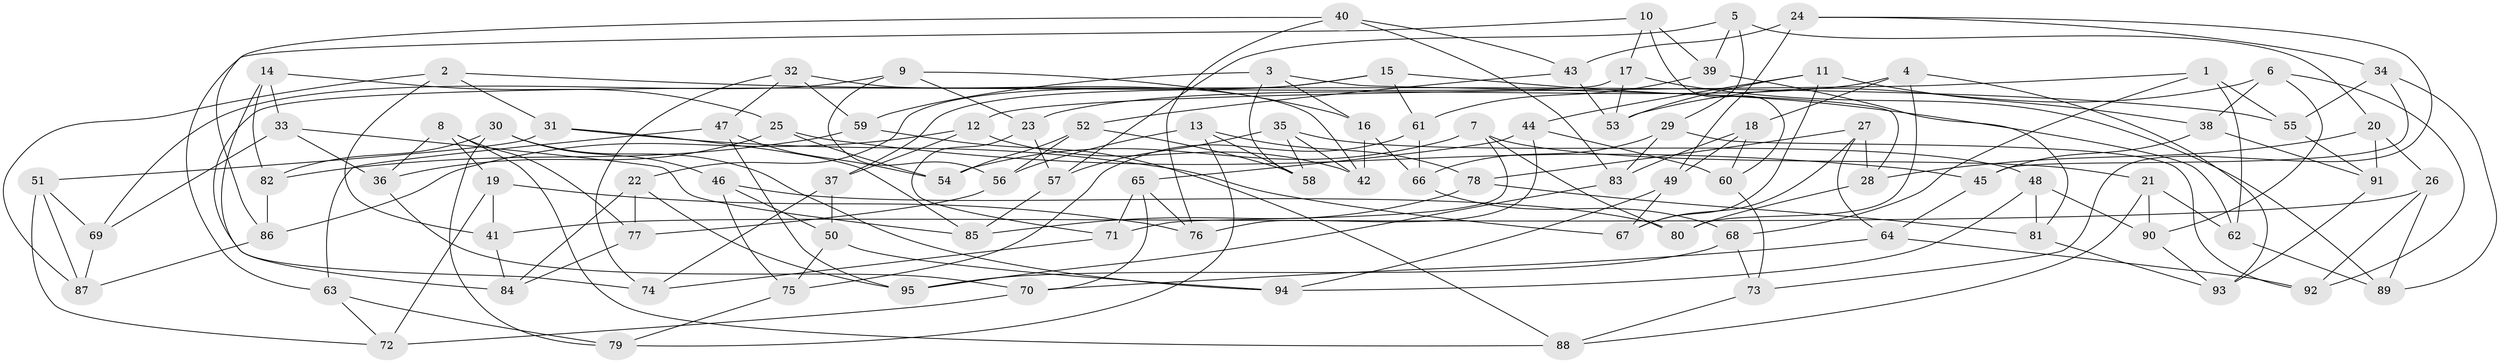 // Generated by graph-tools (version 1.1) at 2025/16/03/09/25 04:16:32]
// undirected, 95 vertices, 190 edges
graph export_dot {
graph [start="1"]
  node [color=gray90,style=filled];
  1;
  2;
  3;
  4;
  5;
  6;
  7;
  8;
  9;
  10;
  11;
  12;
  13;
  14;
  15;
  16;
  17;
  18;
  19;
  20;
  21;
  22;
  23;
  24;
  25;
  26;
  27;
  28;
  29;
  30;
  31;
  32;
  33;
  34;
  35;
  36;
  37;
  38;
  39;
  40;
  41;
  42;
  43;
  44;
  45;
  46;
  47;
  48;
  49;
  50;
  51;
  52;
  53;
  54;
  55;
  56;
  57;
  58;
  59;
  60;
  61;
  62;
  63;
  64;
  65;
  66;
  67;
  68;
  69;
  70;
  71;
  72;
  73;
  74;
  75;
  76;
  77;
  78;
  79;
  80;
  81;
  82;
  83;
  84;
  85;
  86;
  87;
  88;
  89;
  90;
  91;
  92;
  93;
  94;
  95;
  1 -- 62;
  1 -- 12;
  1 -- 68;
  1 -- 55;
  2 -- 41;
  2 -- 55;
  2 -- 87;
  2 -- 31;
  3 -- 59;
  3 -- 58;
  3 -- 16;
  3 -- 28;
  4 -- 23;
  4 -- 18;
  4 -- 93;
  4 -- 80;
  5 -- 57;
  5 -- 39;
  5 -- 29;
  5 -- 20;
  6 -- 38;
  6 -- 92;
  6 -- 53;
  6 -- 90;
  7 -- 54;
  7 -- 80;
  7 -- 71;
  7 -- 21;
  8 -- 19;
  8 -- 88;
  8 -- 77;
  8 -- 36;
  9 -- 16;
  9 -- 56;
  9 -- 69;
  9 -- 23;
  10 -- 17;
  10 -- 60;
  10 -- 63;
  10 -- 39;
  11 -- 38;
  11 -- 53;
  11 -- 44;
  11 -- 67;
  12 -- 37;
  12 -- 86;
  12 -- 42;
  13 -- 58;
  13 -- 79;
  13 -- 78;
  13 -- 56;
  14 -- 33;
  14 -- 74;
  14 -- 82;
  14 -- 25;
  15 -- 37;
  15 -- 22;
  15 -- 61;
  15 -- 62;
  16 -- 42;
  16 -- 66;
  17 -- 84;
  17 -- 53;
  17 -- 89;
  18 -- 60;
  18 -- 83;
  18 -- 49;
  19 -- 76;
  19 -- 41;
  19 -- 72;
  20 -- 91;
  20 -- 26;
  20 -- 28;
  21 -- 62;
  21 -- 88;
  21 -- 90;
  22 -- 84;
  22 -- 77;
  22 -- 95;
  23 -- 71;
  23 -- 57;
  24 -- 73;
  24 -- 43;
  24 -- 49;
  24 -- 34;
  25 -- 54;
  25 -- 45;
  25 -- 36;
  26 -- 89;
  26 -- 92;
  26 -- 41;
  27 -- 78;
  27 -- 67;
  27 -- 28;
  27 -- 64;
  28 -- 80;
  29 -- 92;
  29 -- 83;
  29 -- 66;
  30 -- 79;
  30 -- 94;
  30 -- 82;
  30 -- 46;
  31 -- 67;
  31 -- 85;
  31 -- 51;
  32 -- 42;
  32 -- 74;
  32 -- 47;
  32 -- 59;
  33 -- 36;
  33 -- 69;
  33 -- 85;
  34 -- 55;
  34 -- 45;
  34 -- 89;
  35 -- 48;
  35 -- 58;
  35 -- 42;
  35 -- 57;
  36 -- 70;
  37 -- 50;
  37 -- 74;
  38 -- 91;
  38 -- 45;
  39 -- 61;
  39 -- 81;
  40 -- 83;
  40 -- 76;
  40 -- 43;
  40 -- 86;
  41 -- 84;
  43 -- 52;
  43 -- 53;
  44 -- 60;
  44 -- 76;
  44 -- 65;
  45 -- 64;
  46 -- 80;
  46 -- 75;
  46 -- 50;
  47 -- 95;
  47 -- 63;
  47 -- 54;
  48 -- 90;
  48 -- 94;
  48 -- 81;
  49 -- 67;
  49 -- 94;
  50 -- 94;
  50 -- 75;
  51 -- 72;
  51 -- 87;
  51 -- 69;
  52 -- 56;
  52 -- 54;
  52 -- 58;
  55 -- 91;
  56 -- 77;
  57 -- 85;
  59 -- 88;
  59 -- 82;
  60 -- 73;
  61 -- 66;
  61 -- 75;
  62 -- 89;
  63 -- 79;
  63 -- 72;
  64 -- 92;
  64 -- 70;
  65 -- 71;
  65 -- 70;
  65 -- 76;
  66 -- 68;
  68 -- 95;
  68 -- 73;
  69 -- 87;
  70 -- 72;
  71 -- 74;
  73 -- 88;
  75 -- 79;
  77 -- 84;
  78 -- 85;
  78 -- 81;
  81 -- 93;
  82 -- 86;
  83 -- 95;
  86 -- 87;
  90 -- 93;
  91 -- 93;
}
